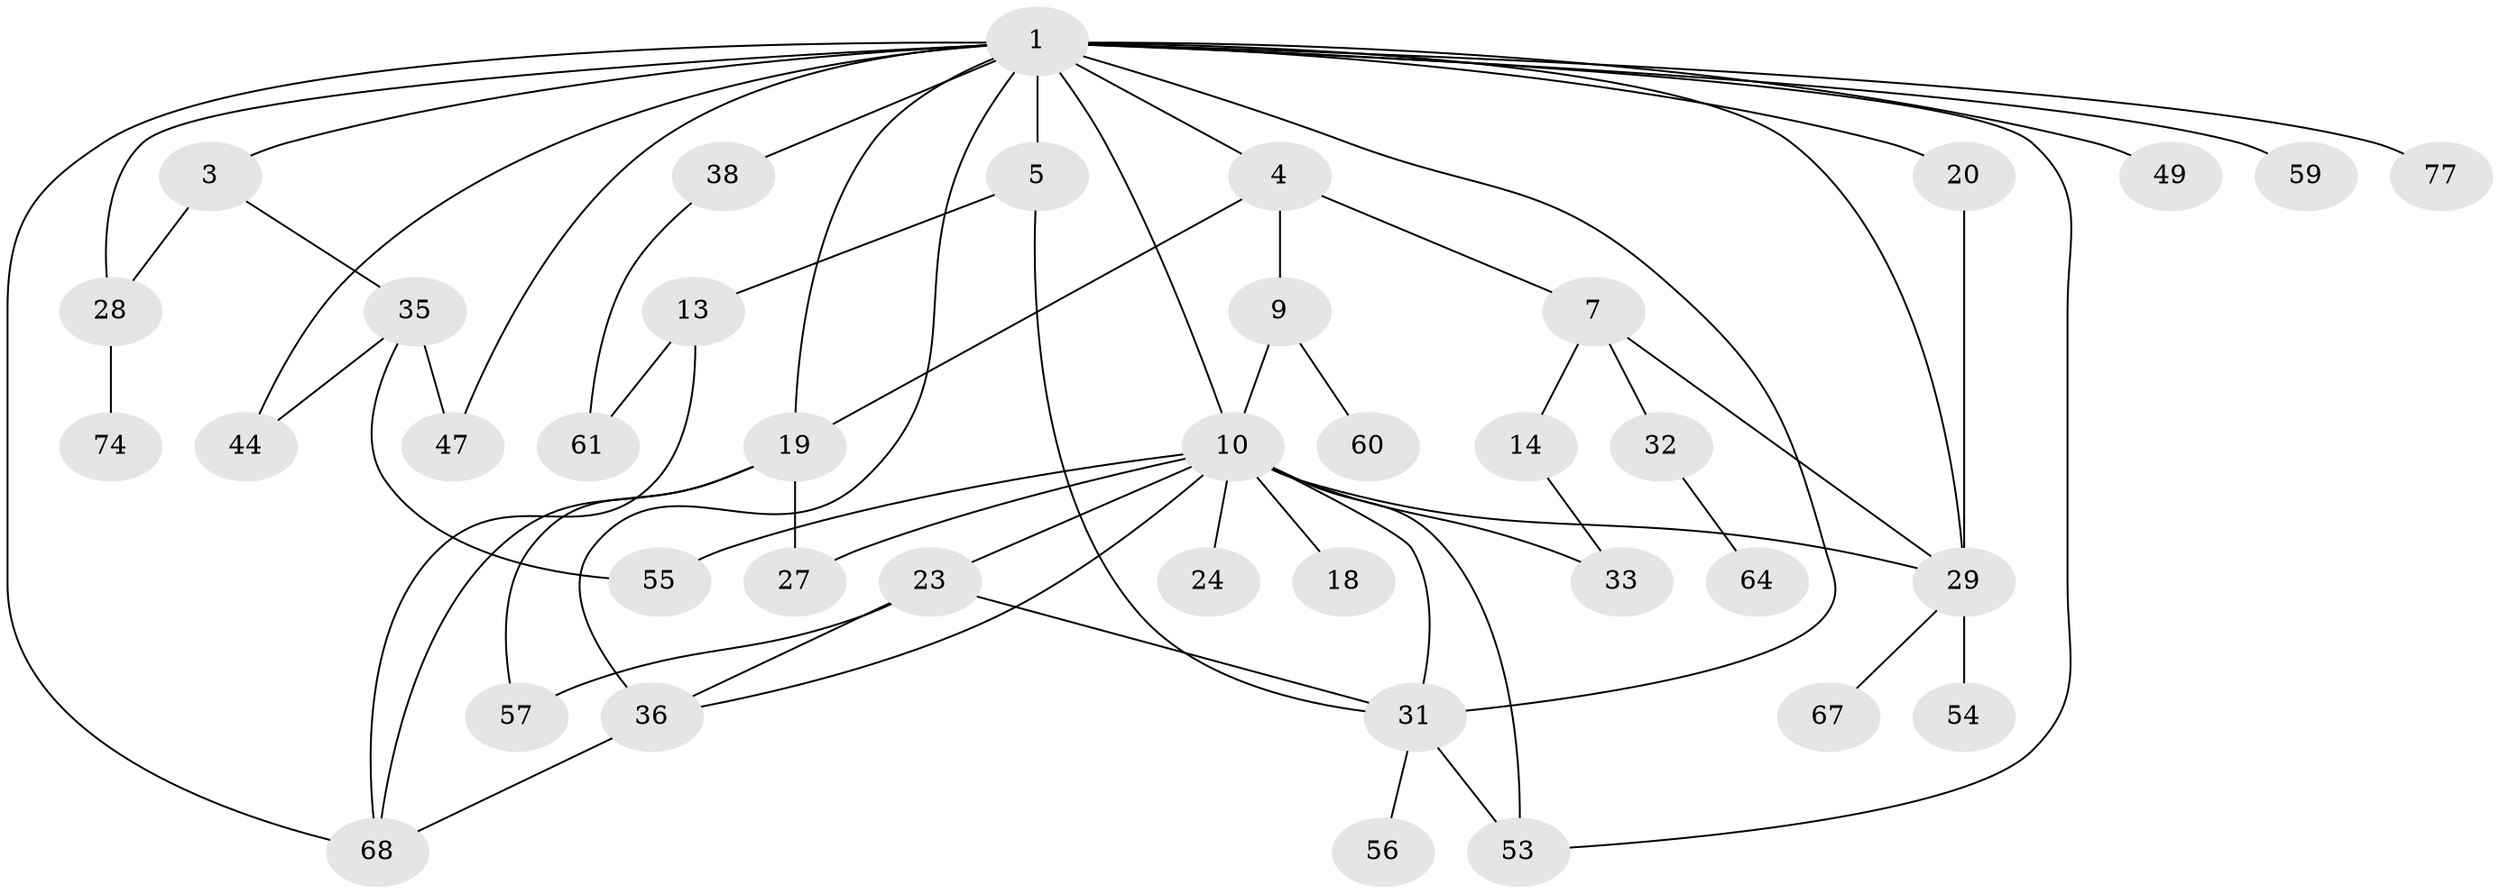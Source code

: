 // original degree distribution, {5: 0.07692307692307693, 3: 0.32051282051282054, 4: 0.11538461538461539, 2: 0.23076923076923078, 9: 0.01282051282051282, 6: 0.01282051282051282, 1: 0.23076923076923078}
// Generated by graph-tools (version 1.1) at 2025/13/03/09/25 04:13:22]
// undirected, 39 vertices, 61 edges
graph export_dot {
graph [start="1"]
  node [color=gray90,style=filled];
  1 [super="+2+17+8+16"];
  3 [super="+6"];
  4;
  5;
  7;
  9;
  10 [super="+11+34+46+12+15"];
  13;
  14;
  18;
  19 [super="+30"];
  20;
  23 [super="+25"];
  24;
  27 [super="+42+43"];
  28;
  29 [super="+39+70"];
  31 [super="+41+52+45"];
  32 [super="+37"];
  33;
  35 [super="+40"];
  36 [super="+65"];
  38;
  44 [super="+51"];
  47;
  49;
  53 [super="+63"];
  54;
  55;
  56;
  57;
  59;
  60;
  61;
  64;
  67;
  68 [super="+69+75"];
  74;
  77;
  1 -- 77;
  1 -- 3;
  1 -- 4;
  1 -- 5;
  1 -- 29;
  1 -- 68;
  1 -- 38 [weight=2];
  1 -- 10;
  1 -- 31;
  1 -- 53;
  1 -- 20 [weight=2];
  1 -- 36 [weight=2];
  1 -- 44;
  1 -- 47;
  1 -- 49;
  1 -- 19;
  1 -- 59;
  1 -- 28;
  3 -- 28;
  3 -- 35;
  4 -- 7;
  4 -- 9;
  4 -- 19;
  5 -- 13;
  5 -- 31;
  7 -- 14;
  7 -- 32;
  7 -- 29;
  9 -- 10;
  9 -- 60;
  10 -- 23;
  10 -- 33;
  10 -- 29;
  10 -- 27;
  10 -- 55;
  10 -- 53 [weight=2];
  10 -- 36;
  10 -- 24;
  10 -- 18;
  10 -- 31;
  13 -- 61;
  13 -- 68;
  14 -- 33;
  19 -- 27;
  19 -- 57;
  19 -- 68;
  20 -- 29;
  23 -- 57;
  23 -- 36;
  23 -- 31;
  28 -- 74;
  29 -- 54;
  29 -- 67;
  31 -- 56;
  31 -- 53 [weight=2];
  32 -- 64;
  35 -- 44;
  35 -- 47;
  35 -- 55;
  36 -- 68;
  38 -- 61;
}

